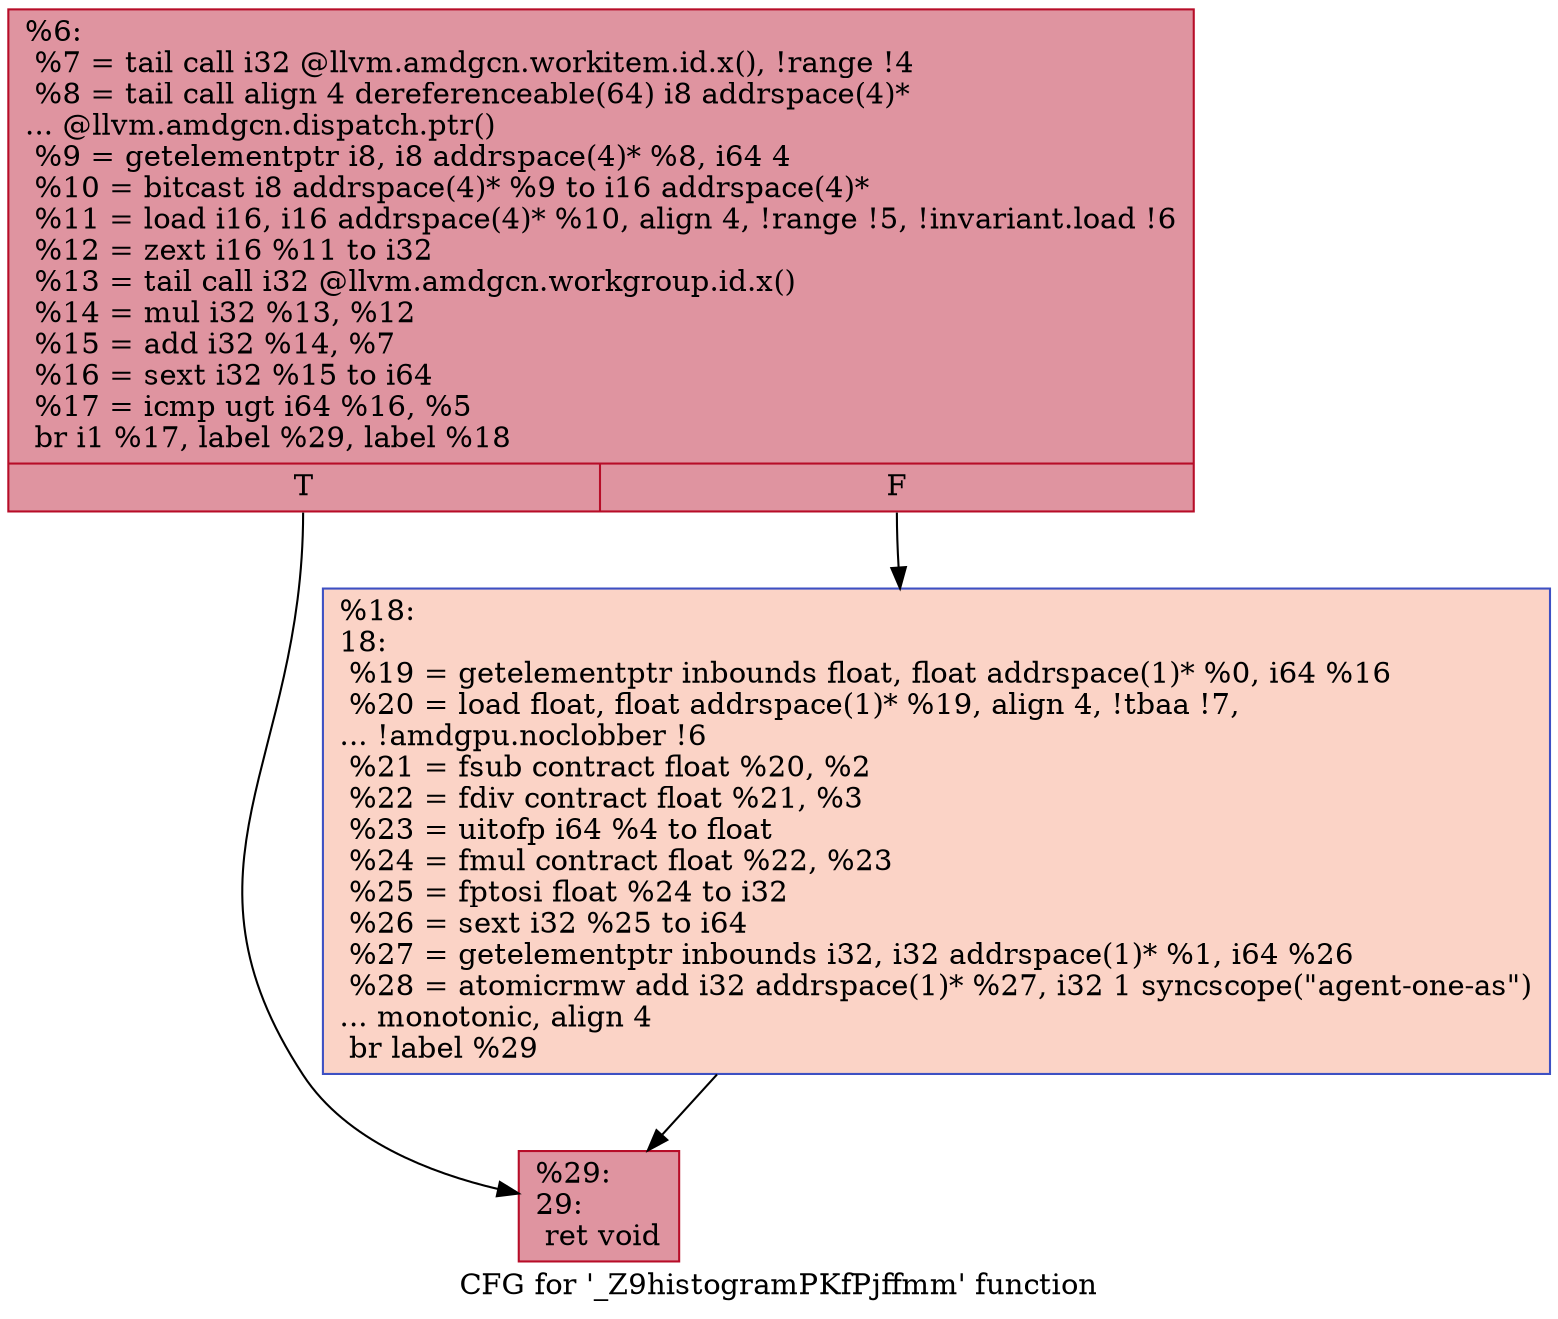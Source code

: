 digraph "CFG for '_Z9histogramPKfPjffmm' function" {
	label="CFG for '_Z9histogramPKfPjffmm' function";

	Node0x51d9170 [shape=record,color="#b70d28ff", style=filled, fillcolor="#b70d2870",label="{%6:\l  %7 = tail call i32 @llvm.amdgcn.workitem.id.x(), !range !4\l  %8 = tail call align 4 dereferenceable(64) i8 addrspace(4)*\l... @llvm.amdgcn.dispatch.ptr()\l  %9 = getelementptr i8, i8 addrspace(4)* %8, i64 4\l  %10 = bitcast i8 addrspace(4)* %9 to i16 addrspace(4)*\l  %11 = load i16, i16 addrspace(4)* %10, align 4, !range !5, !invariant.load !6\l  %12 = zext i16 %11 to i32\l  %13 = tail call i32 @llvm.amdgcn.workgroup.id.x()\l  %14 = mul i32 %13, %12\l  %15 = add i32 %14, %7\l  %16 = sext i32 %15 to i64\l  %17 = icmp ugt i64 %16, %5\l  br i1 %17, label %29, label %18\l|{<s0>T|<s1>F}}"];
	Node0x51d9170:s0 -> Node0x51db100;
	Node0x51d9170:s1 -> Node0x51db190;
	Node0x51db190 [shape=record,color="#3d50c3ff", style=filled, fillcolor="#f59c7d70",label="{%18:\l18:                                               \l  %19 = getelementptr inbounds float, float addrspace(1)* %0, i64 %16\l  %20 = load float, float addrspace(1)* %19, align 4, !tbaa !7,\l... !amdgpu.noclobber !6\l  %21 = fsub contract float %20, %2\l  %22 = fdiv contract float %21, %3\l  %23 = uitofp i64 %4 to float\l  %24 = fmul contract float %22, %23\l  %25 = fptosi float %24 to i32\l  %26 = sext i32 %25 to i64\l  %27 = getelementptr inbounds i32, i32 addrspace(1)* %1, i64 %26\l  %28 = atomicrmw add i32 addrspace(1)* %27, i32 1 syncscope(\"agent-one-as\")\l... monotonic, align 4\l  br label %29\l}"];
	Node0x51db190 -> Node0x51db100;
	Node0x51db100 [shape=record,color="#b70d28ff", style=filled, fillcolor="#b70d2870",label="{%29:\l29:                                               \l  ret void\l}"];
}
